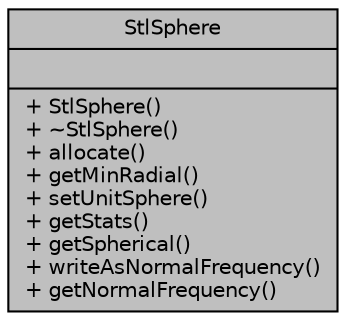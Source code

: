 digraph "StlSphere"
{
  edge [fontname="Helvetica",fontsize="10",labelfontname="Helvetica",labelfontsize="10"];
  node [fontname="Helvetica",fontsize="10",shape=record];
  Node1 [label="{StlSphere\n||+ StlSphere()\l+ ~StlSphere()\l+ allocate()\l+ getMinRadial()\l+ setUnitSphere()\l+ getStats()\l+ getSpherical()\l+ writeAsNormalFrequency()\l+ getNormalFrequency()\l}",height=0.2,width=0.4,color="black", fillcolor="grey75", style="filled" fontcolor="black"];
}
